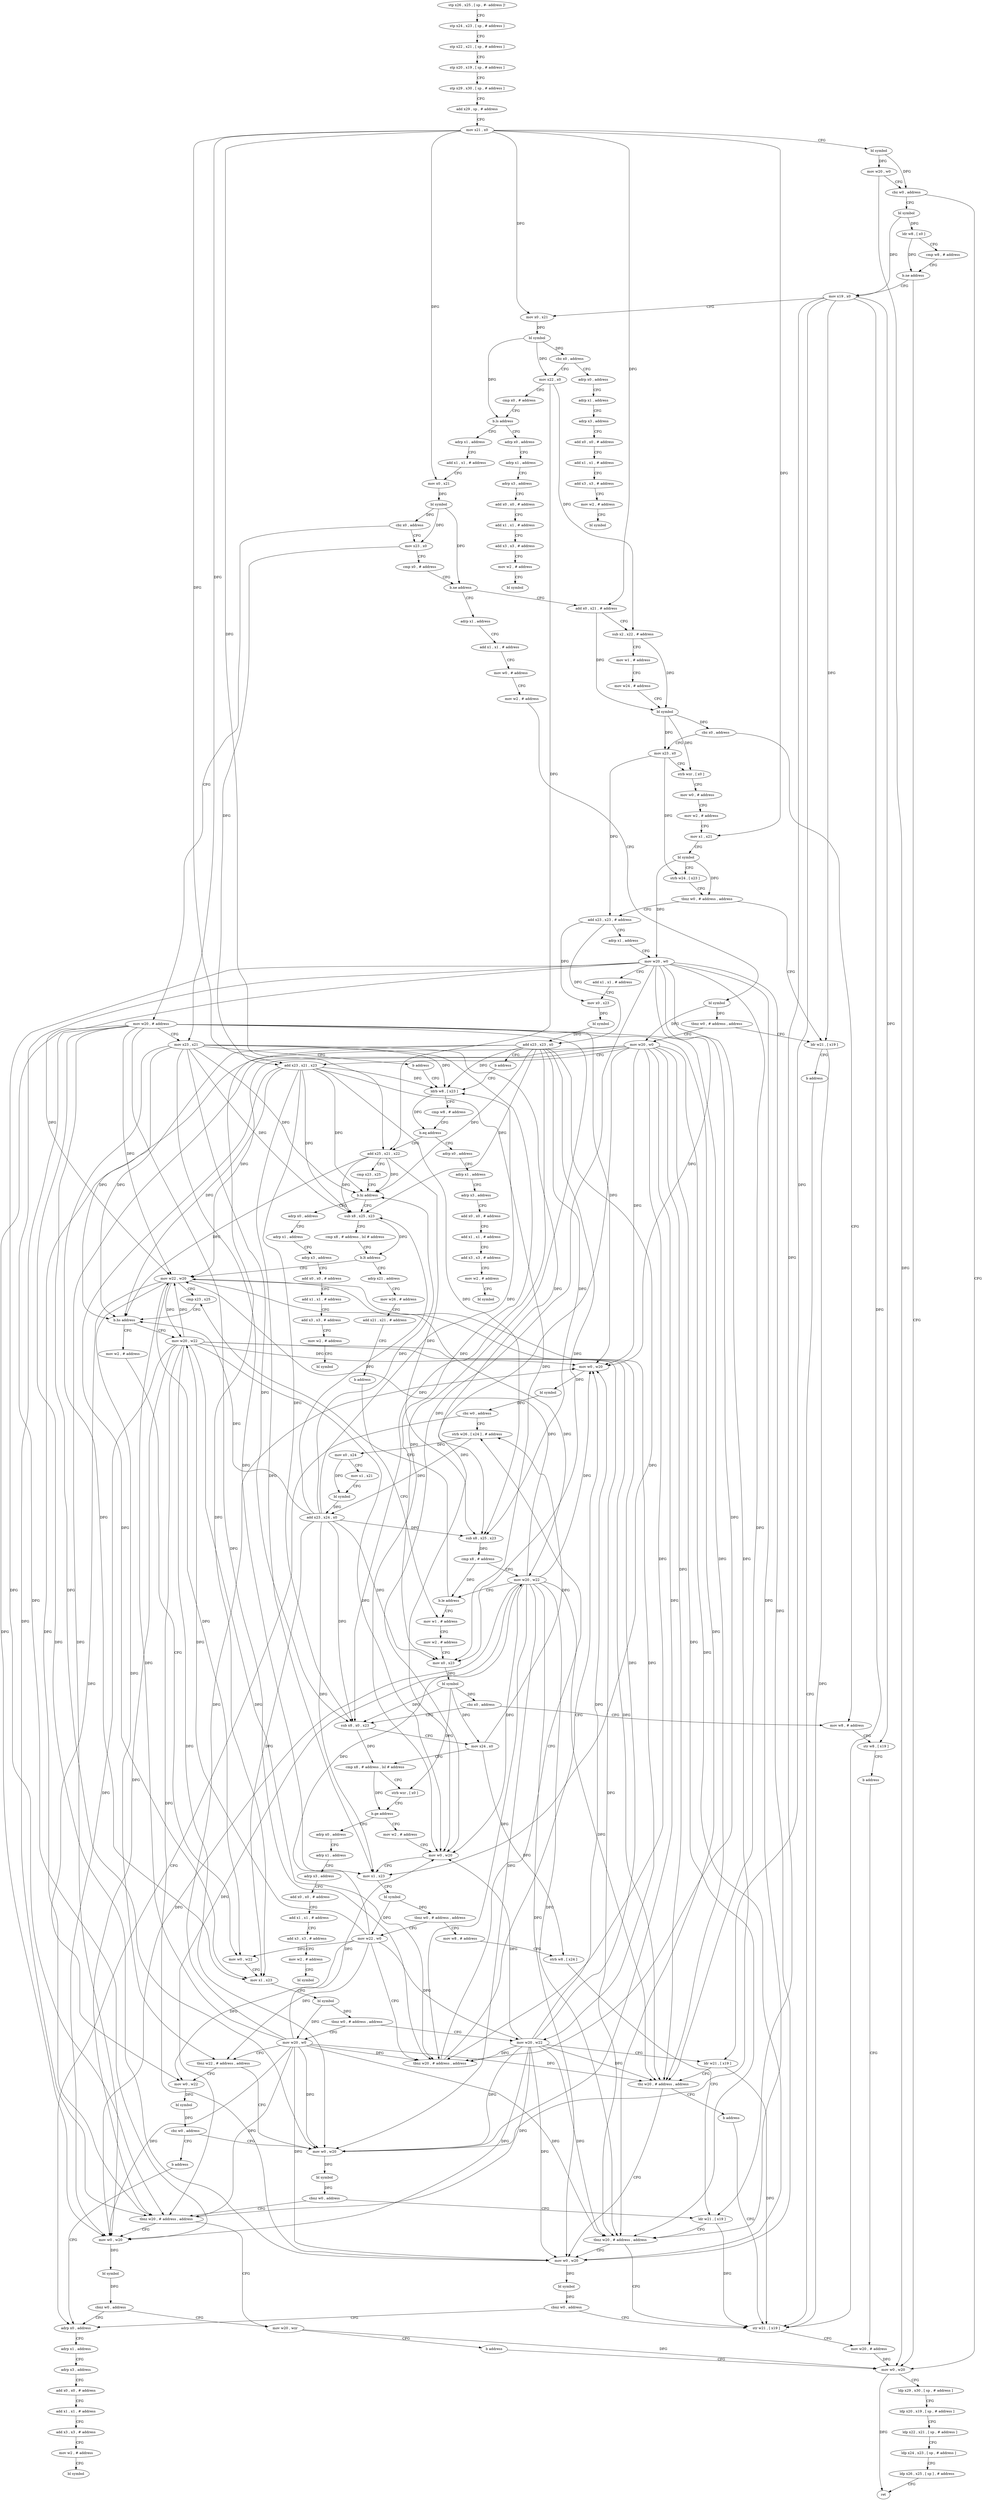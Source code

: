digraph "func" {
"4236832" [label = "stp x26 , x25 , [ sp , #- address ]!" ]
"4236836" [label = "stp x24 , x23 , [ sp , # address ]" ]
"4236840" [label = "stp x22 , x21 , [ sp , # address ]" ]
"4236844" [label = "stp x20 , x19 , [ sp , # address ]" ]
"4236848" [label = "stp x29 , x30 , [ sp , # address ]" ]
"4236852" [label = "add x29 , sp , # address" ]
"4236856" [label = "mov x21 , x0" ]
"4236860" [label = "bl symbol" ]
"4236864" [label = "mov w20 , w0" ]
"4236868" [label = "cbz w0 , address" ]
"4237432" [label = "mov w0 , w20" ]
"4236872" [label = "bl symbol" ]
"4237436" [label = "ldp x29 , x30 , [ sp , # address ]" ]
"4237440" [label = "ldp x20 , x19 , [ sp , # address ]" ]
"4237444" [label = "ldp x22 , x21 , [ sp , # address ]" ]
"4237448" [label = "ldp x24 , x23 , [ sp , # address ]" ]
"4237452" [label = "ldp x26 , x25 , [ sp ] , # address" ]
"4237456" [label = "ret" ]
"4236876" [label = "ldr w8 , [ x0 ]" ]
"4236880" [label = "cmp w8 , # address" ]
"4236884" [label = "b.ne address" ]
"4236888" [label = "mov x19 , x0" ]
"4236892" [label = "mov x0 , x21" ]
"4236896" [label = "bl symbol" ]
"4236900" [label = "cbz x0 , address" ]
"4237508" [label = "adrp x0 , address" ]
"4236904" [label = "mov x22 , x0" ]
"4237512" [label = "adrp x1 , address" ]
"4237516" [label = "adrp x3 , address" ]
"4237520" [label = "add x0 , x0 , # address" ]
"4237524" [label = "add x1 , x1 , # address" ]
"4237528" [label = "add x3 , x3 , # address" ]
"4237532" [label = "mov w2 , # address" ]
"4237536" [label = "bl symbol" ]
"4236908" [label = "cmp x0 , # address" ]
"4236912" [label = "b.ls address" ]
"4237540" [label = "adrp x0 , address" ]
"4236916" [label = "adrp x1 , address" ]
"4237544" [label = "adrp x1 , address" ]
"4237548" [label = "adrp x3 , address" ]
"4237552" [label = "add x0 , x0 , # address" ]
"4237556" [label = "add x1 , x1 , # address" ]
"4237560" [label = "add x3 , x3 , # address" ]
"4237564" [label = "mov w2 , # address" ]
"4237568" [label = "bl symbol" ]
"4236920" [label = "add x1 , x1 , # address" ]
"4236924" [label = "mov x0 , x21" ]
"4236928" [label = "bl symbol" ]
"4236932" [label = "cbz x0 , address" ]
"4237036" [label = "mov w20 , # address" ]
"4236936" [label = "mov x23 , x0" ]
"4237040" [label = "mov x23 , x21" ]
"4237044" [label = "b address" ]
"4237080" [label = "ldrb w8 , [ x23 ]" ]
"4236940" [label = "cmp x0 , # address" ]
"4236944" [label = "b.ne address" ]
"4237048" [label = "adrp x1 , address" ]
"4236948" [label = "add x0 , x21 , # address" ]
"4237084" [label = "cmp w8 , # address" ]
"4237088" [label = "b.eq address" ]
"4237572" [label = "adrp x0 , address" ]
"4237092" [label = "add x25 , x21 , x22" ]
"4237052" [label = "add x1 , x1 , # address" ]
"4237056" [label = "mov w0 , # address" ]
"4237060" [label = "mov w2 , # address" ]
"4237064" [label = "bl symbol" ]
"4237068" [label = "tbnz w0 , # address , address" ]
"4237388" [label = "ldr w21 , [ x19 ]" ]
"4237072" [label = "mov w20 , w0" ]
"4236952" [label = "sub x2 , x22 , # address" ]
"4236956" [label = "mov w1 , # address" ]
"4236960" [label = "mov w24 , # address" ]
"4236964" [label = "bl symbol" ]
"4236968" [label = "cbz x0 , address" ]
"4237336" [label = "mov w8 , # address" ]
"4236972" [label = "mov x23 , x0" ]
"4237576" [label = "adrp x1 , address" ]
"4237580" [label = "adrp x3 , address" ]
"4237584" [label = "add x0 , x0 , # address" ]
"4237588" [label = "add x1 , x1 , # address" ]
"4237592" [label = "add x3 , x3 , # address" ]
"4237596" [label = "mov w2 , # address" ]
"4237600" [label = "bl symbol" ]
"4237096" [label = "cmp x23 , x25" ]
"4237100" [label = "b.hi address" ]
"4237604" [label = "adrp x0 , address" ]
"4237104" [label = "sub x8 , x25 , x23" ]
"4237392" [label = "b address" ]
"4237424" [label = "str w21 , [ x19 ]" ]
"4237076" [label = "add x23 , x21 , x23" ]
"4237340" [label = "str w8 , [ x19 ]" ]
"4237344" [label = "b address" ]
"4237428" [label = "mov w20 , # address" ]
"4236976" [label = "strb wzr , [ x0 ]" ]
"4236980" [label = "mov w0 , # address" ]
"4236984" [label = "mov w2 , # address" ]
"4236988" [label = "mov x1 , x21" ]
"4236992" [label = "bl symbol" ]
"4236996" [label = "strb w24 , [ x23 ]" ]
"4237000" [label = "tbnz w0 , # address , address" ]
"4237004" [label = "add x23 , x23 , # address" ]
"4237608" [label = "adrp x1 , address" ]
"4237612" [label = "adrp x3 , address" ]
"4237616" [label = "add x0 , x0 , # address" ]
"4237620" [label = "add x1 , x1 , # address" ]
"4237624" [label = "add x3 , x3 , # address" ]
"4237628" [label = "mov w2 , # address" ]
"4237632" [label = "bl symbol" ]
"4237108" [label = "cmp x8 , # address , lsl # address" ]
"4237112" [label = "b.lt address" ]
"4237280" [label = "mov w22 , w20" ]
"4237116" [label = "adrp x21 , address" ]
"4237008" [label = "adrp x1 , address" ]
"4237012" [label = "mov w20 , w0" ]
"4237016" [label = "add x1 , x1 , # address" ]
"4237020" [label = "mov x0 , x23" ]
"4237024" [label = "bl symbol" ]
"4237028" [label = "add x23 , x23 , x0" ]
"4237032" [label = "b address" ]
"4237284" [label = "cmp x23 , x25" ]
"4237120" [label = "mov w26 , # address" ]
"4237124" [label = "add x21 , x21 , # address" ]
"4237128" [label = "b address" ]
"4237168" [label = "mov w1 , # address" ]
"4237348" [label = "mov w20 , w22" ]
"4237352" [label = "mov w0 , w20" ]
"4237292" [label = "mov w2 , # address" ]
"4237296" [label = "mov w0 , w22" ]
"4237300" [label = "mov x1 , x23" ]
"4237304" [label = "bl symbol" ]
"4237308" [label = "tbnz w0 , # address , address" ]
"4237460" [label = "mov w20 , w22" ]
"4237312" [label = "mov w20 , w0" ]
"4237172" [label = "mov w2 , # address" ]
"4237176" [label = "mov x0 , x23" ]
"4237180" [label = "bl symbol" ]
"4237184" [label = "cbz x0 , address" ]
"4237188" [label = "sub x8 , x0 , x23" ]
"4237404" [label = "ldr w21 , [ x19 ]" ]
"4237408" [label = "tbnz w20 , # address , address" ]
"4237412" [label = "mov w0 , w20" ]
"4237364" [label = "tbnz w20 , # address , address" ]
"4237380" [label = "mov w20 , wzr" ]
"4237368" [label = "mov w0 , w20" ]
"4237464" [label = "ldr w21 , [ x19 ]" ]
"4237468" [label = "tbz w20 , # address , address" ]
"4237472" [label = "b address" ]
"4237316" [label = "tbnz w22 , # address , address" ]
"4237320" [label = "mov w0 , w22" ]
"4237192" [label = "mov x24 , x0" ]
"4237196" [label = "cmp x8 , # address , lsl # address" ]
"4237200" [label = "strb wzr , [ x0 ]" ]
"4237204" [label = "b.ge address" ]
"4237476" [label = "adrp x0 , address" ]
"4237208" [label = "mov w2 , # address" ]
"4237416" [label = "bl symbol" ]
"4237420" [label = "cbnz w0 , address" ]
"4237248" [label = "adrp x0 , address" ]
"4237384" [label = "b address" ]
"4237372" [label = "bl symbol" ]
"4237376" [label = "cbnz w0 , address" ]
"4237356" [label = "bl symbol" ]
"4237360" [label = "cbnz w0 , address" ]
"4237324" [label = "bl symbol" ]
"4237328" [label = "cbz w0 , address" ]
"4237332" [label = "b address" ]
"4237480" [label = "adrp x1 , address" ]
"4237484" [label = "adrp x3 , address" ]
"4237488" [label = "add x0 , x0 , # address" ]
"4237492" [label = "add x1 , x1 , # address" ]
"4237496" [label = "add x3 , x3 , # address" ]
"4237500" [label = "mov w2 , # address" ]
"4237504" [label = "bl symbol" ]
"4237212" [label = "mov w0 , w20" ]
"4237216" [label = "mov x1 , x23" ]
"4237220" [label = "bl symbol" ]
"4237224" [label = "tbnz w0 , # address , address" ]
"4237396" [label = "mov w8 , # address" ]
"4237228" [label = "mov w22 , w0" ]
"4237252" [label = "adrp x1 , address" ]
"4237256" [label = "adrp x3 , address" ]
"4237260" [label = "add x0 , x0 , # address" ]
"4237264" [label = "add x1 , x1 , # address" ]
"4237268" [label = "add x3 , x3 , # address" ]
"4237272" [label = "mov w2 , # address" ]
"4237276" [label = "bl symbol" ]
"4237400" [label = "strb w8 , [ x24 ]" ]
"4237232" [label = "tbnz w20 , # address , address" ]
"4237132" [label = "strb w26 , [ x24 ] , # address" ]
"4237236" [label = "mov w0 , w20" ]
"4237136" [label = "mov x0 , x24" ]
"4237140" [label = "mov x1 , x21" ]
"4237144" [label = "bl symbol" ]
"4237148" [label = "add x23 , x24 , x0" ]
"4237152" [label = "sub x8 , x25 , x23" ]
"4237156" [label = "cmp x8 , # address" ]
"4237160" [label = "mov w20 , w22" ]
"4237164" [label = "b.le address" ]
"4237240" [label = "bl symbol" ]
"4237244" [label = "cbz w0 , address" ]
"4237288" [label = "b.hs address" ]
"4236832" -> "4236836" [ label = "CFG" ]
"4236836" -> "4236840" [ label = "CFG" ]
"4236840" -> "4236844" [ label = "CFG" ]
"4236844" -> "4236848" [ label = "CFG" ]
"4236848" -> "4236852" [ label = "CFG" ]
"4236852" -> "4236856" [ label = "CFG" ]
"4236856" -> "4236860" [ label = "CFG" ]
"4236856" -> "4236892" [ label = "DFG" ]
"4236856" -> "4236924" [ label = "DFG" ]
"4236856" -> "4237040" [ label = "DFG" ]
"4236856" -> "4236948" [ label = "DFG" ]
"4236856" -> "4237092" [ label = "DFG" ]
"4236856" -> "4237076" [ label = "DFG" ]
"4236856" -> "4236988" [ label = "DFG" ]
"4236860" -> "4236864" [ label = "DFG" ]
"4236860" -> "4236868" [ label = "DFG" ]
"4236864" -> "4236868" [ label = "CFG" ]
"4236864" -> "4237432" [ label = "DFG" ]
"4236868" -> "4237432" [ label = "CFG" ]
"4236868" -> "4236872" [ label = "CFG" ]
"4237432" -> "4237436" [ label = "CFG" ]
"4237432" -> "4237456" [ label = "DFG" ]
"4236872" -> "4236876" [ label = "DFG" ]
"4236872" -> "4236888" [ label = "DFG" ]
"4237436" -> "4237440" [ label = "CFG" ]
"4237440" -> "4237444" [ label = "CFG" ]
"4237444" -> "4237448" [ label = "CFG" ]
"4237448" -> "4237452" [ label = "CFG" ]
"4237452" -> "4237456" [ label = "CFG" ]
"4236876" -> "4236880" [ label = "CFG" ]
"4236876" -> "4236884" [ label = "DFG" ]
"4236880" -> "4236884" [ label = "CFG" ]
"4236884" -> "4237432" [ label = "CFG" ]
"4236884" -> "4236888" [ label = "CFG" ]
"4236888" -> "4236892" [ label = "CFG" ]
"4236888" -> "4237388" [ label = "DFG" ]
"4236888" -> "4237340" [ label = "DFG" ]
"4236888" -> "4237424" [ label = "DFG" ]
"4236888" -> "4237464" [ label = "DFG" ]
"4236888" -> "4237404" [ label = "DFG" ]
"4236892" -> "4236896" [ label = "DFG" ]
"4236896" -> "4236900" [ label = "DFG" ]
"4236896" -> "4236904" [ label = "DFG" ]
"4236896" -> "4236912" [ label = "DFG" ]
"4236900" -> "4237508" [ label = "CFG" ]
"4236900" -> "4236904" [ label = "CFG" ]
"4237508" -> "4237512" [ label = "CFG" ]
"4236904" -> "4236908" [ label = "CFG" ]
"4236904" -> "4236952" [ label = "DFG" ]
"4236904" -> "4237092" [ label = "DFG" ]
"4237512" -> "4237516" [ label = "CFG" ]
"4237516" -> "4237520" [ label = "CFG" ]
"4237520" -> "4237524" [ label = "CFG" ]
"4237524" -> "4237528" [ label = "CFG" ]
"4237528" -> "4237532" [ label = "CFG" ]
"4237532" -> "4237536" [ label = "CFG" ]
"4236908" -> "4236912" [ label = "CFG" ]
"4236912" -> "4237540" [ label = "CFG" ]
"4236912" -> "4236916" [ label = "CFG" ]
"4237540" -> "4237544" [ label = "CFG" ]
"4236916" -> "4236920" [ label = "CFG" ]
"4237544" -> "4237548" [ label = "CFG" ]
"4237548" -> "4237552" [ label = "CFG" ]
"4237552" -> "4237556" [ label = "CFG" ]
"4237556" -> "4237560" [ label = "CFG" ]
"4237560" -> "4237564" [ label = "CFG" ]
"4237564" -> "4237568" [ label = "CFG" ]
"4236920" -> "4236924" [ label = "CFG" ]
"4236924" -> "4236928" [ label = "DFG" ]
"4236928" -> "4236932" [ label = "DFG" ]
"4236928" -> "4236936" [ label = "DFG" ]
"4236928" -> "4236944" [ label = "DFG" ]
"4236932" -> "4237036" [ label = "CFG" ]
"4236932" -> "4236936" [ label = "CFG" ]
"4237036" -> "4237040" [ label = "CFG" ]
"4237036" -> "4237280" [ label = "DFG" ]
"4237036" -> "4237352" [ label = "DFG" ]
"4237036" -> "4237468" [ label = "DFG" ]
"4237036" -> "4237212" [ label = "DFG" ]
"4237036" -> "4237408" [ label = "DFG" ]
"4237036" -> "4237364" [ label = "DFG" ]
"4237036" -> "4237412" [ label = "DFG" ]
"4237036" -> "4237232" [ label = "DFG" ]
"4237036" -> "4237368" [ label = "DFG" ]
"4237036" -> "4237236" [ label = "DFG" ]
"4236936" -> "4236940" [ label = "CFG" ]
"4236936" -> "4237076" [ label = "DFG" ]
"4237040" -> "4237044" [ label = "CFG" ]
"4237040" -> "4237080" [ label = "DFG" ]
"4237040" -> "4237100" [ label = "DFG" ]
"4237040" -> "4237104" [ label = "DFG" ]
"4237040" -> "4237288" [ label = "DFG" ]
"4237040" -> "4237176" [ label = "DFG" ]
"4237040" -> "4237300" [ label = "DFG" ]
"4237040" -> "4237188" [ label = "DFG" ]
"4237040" -> "4237216" [ label = "DFG" ]
"4237040" -> "4237152" [ label = "DFG" ]
"4237044" -> "4237080" [ label = "CFG" ]
"4237080" -> "4237084" [ label = "CFG" ]
"4237080" -> "4237088" [ label = "DFG" ]
"4236940" -> "4236944" [ label = "CFG" ]
"4236944" -> "4237048" [ label = "CFG" ]
"4236944" -> "4236948" [ label = "CFG" ]
"4237048" -> "4237052" [ label = "CFG" ]
"4236948" -> "4236952" [ label = "CFG" ]
"4236948" -> "4236964" [ label = "DFG" ]
"4237084" -> "4237088" [ label = "CFG" ]
"4237088" -> "4237572" [ label = "CFG" ]
"4237088" -> "4237092" [ label = "CFG" ]
"4237572" -> "4237576" [ label = "CFG" ]
"4237092" -> "4237096" [ label = "CFG" ]
"4237092" -> "4237100" [ label = "DFG" ]
"4237092" -> "4237104" [ label = "DFG" ]
"4237092" -> "4237288" [ label = "DFG" ]
"4237092" -> "4237152" [ label = "DFG" ]
"4237052" -> "4237056" [ label = "CFG" ]
"4237056" -> "4237060" [ label = "CFG" ]
"4237060" -> "4237064" [ label = "CFG" ]
"4237064" -> "4237068" [ label = "DFG" ]
"4237064" -> "4237072" [ label = "DFG" ]
"4237068" -> "4237388" [ label = "CFG" ]
"4237068" -> "4237072" [ label = "CFG" ]
"4237388" -> "4237392" [ label = "CFG" ]
"4237388" -> "4237424" [ label = "DFG" ]
"4237072" -> "4237076" [ label = "CFG" ]
"4237072" -> "4237280" [ label = "DFG" ]
"4237072" -> "4237352" [ label = "DFG" ]
"4237072" -> "4237468" [ label = "DFG" ]
"4237072" -> "4237212" [ label = "DFG" ]
"4237072" -> "4237408" [ label = "DFG" ]
"4237072" -> "4237364" [ label = "DFG" ]
"4237072" -> "4237412" [ label = "DFG" ]
"4237072" -> "4237232" [ label = "DFG" ]
"4237072" -> "4237368" [ label = "DFG" ]
"4237072" -> "4237236" [ label = "DFG" ]
"4236952" -> "4236956" [ label = "CFG" ]
"4236952" -> "4236964" [ label = "DFG" ]
"4236956" -> "4236960" [ label = "CFG" ]
"4236960" -> "4236964" [ label = "CFG" ]
"4236964" -> "4236968" [ label = "DFG" ]
"4236964" -> "4236972" [ label = "DFG" ]
"4236964" -> "4236976" [ label = "DFG" ]
"4236968" -> "4237336" [ label = "CFG" ]
"4236968" -> "4236972" [ label = "CFG" ]
"4237336" -> "4237340" [ label = "CFG" ]
"4236972" -> "4236976" [ label = "CFG" ]
"4236972" -> "4236996" [ label = "DFG" ]
"4236972" -> "4237004" [ label = "DFG" ]
"4237576" -> "4237580" [ label = "CFG" ]
"4237580" -> "4237584" [ label = "CFG" ]
"4237584" -> "4237588" [ label = "CFG" ]
"4237588" -> "4237592" [ label = "CFG" ]
"4237592" -> "4237596" [ label = "CFG" ]
"4237596" -> "4237600" [ label = "CFG" ]
"4237096" -> "4237100" [ label = "CFG" ]
"4237100" -> "4237604" [ label = "CFG" ]
"4237100" -> "4237104" [ label = "CFG" ]
"4237604" -> "4237608" [ label = "CFG" ]
"4237104" -> "4237108" [ label = "CFG" ]
"4237104" -> "4237112" [ label = "DFG" ]
"4237392" -> "4237424" [ label = "CFG" ]
"4237424" -> "4237428" [ label = "CFG" ]
"4237076" -> "4237080" [ label = "DFG" ]
"4237076" -> "4237100" [ label = "DFG" ]
"4237076" -> "4237104" [ label = "DFG" ]
"4237076" -> "4237288" [ label = "DFG" ]
"4237076" -> "4237176" [ label = "DFG" ]
"4237076" -> "4237300" [ label = "DFG" ]
"4237076" -> "4237188" [ label = "DFG" ]
"4237076" -> "4237216" [ label = "DFG" ]
"4237076" -> "4237152" [ label = "DFG" ]
"4237340" -> "4237344" [ label = "CFG" ]
"4237344" -> "4237428" [ label = "CFG" ]
"4237428" -> "4237432" [ label = "DFG" ]
"4236976" -> "4236980" [ label = "CFG" ]
"4236980" -> "4236984" [ label = "CFG" ]
"4236984" -> "4236988" [ label = "CFG" ]
"4236988" -> "4236992" [ label = "CFG" ]
"4236992" -> "4236996" [ label = "CFG" ]
"4236992" -> "4237000" [ label = "DFG" ]
"4236992" -> "4237012" [ label = "DFG" ]
"4236996" -> "4237000" [ label = "CFG" ]
"4237000" -> "4237388" [ label = "CFG" ]
"4237000" -> "4237004" [ label = "CFG" ]
"4237004" -> "4237008" [ label = "CFG" ]
"4237004" -> "4237020" [ label = "DFG" ]
"4237004" -> "4237028" [ label = "DFG" ]
"4237608" -> "4237612" [ label = "CFG" ]
"4237612" -> "4237616" [ label = "CFG" ]
"4237616" -> "4237620" [ label = "CFG" ]
"4237620" -> "4237624" [ label = "CFG" ]
"4237624" -> "4237628" [ label = "CFG" ]
"4237628" -> "4237632" [ label = "CFG" ]
"4237108" -> "4237112" [ label = "CFG" ]
"4237112" -> "4237280" [ label = "CFG" ]
"4237112" -> "4237116" [ label = "CFG" ]
"4237280" -> "4237284" [ label = "CFG" ]
"4237280" -> "4237348" [ label = "DFG" ]
"4237280" -> "4237296" [ label = "DFG" ]
"4237280" -> "4237460" [ label = "DFG" ]
"4237280" -> "4237316" [ label = "DFG" ]
"4237280" -> "4237320" [ label = "DFG" ]
"4237280" -> "4237160" [ label = "DFG" ]
"4237116" -> "4237120" [ label = "CFG" ]
"4237008" -> "4237012" [ label = "CFG" ]
"4237012" -> "4237016" [ label = "CFG" ]
"4237012" -> "4237280" [ label = "DFG" ]
"4237012" -> "4237352" [ label = "DFG" ]
"4237012" -> "4237468" [ label = "DFG" ]
"4237012" -> "4237212" [ label = "DFG" ]
"4237012" -> "4237408" [ label = "DFG" ]
"4237012" -> "4237364" [ label = "DFG" ]
"4237012" -> "4237412" [ label = "DFG" ]
"4237012" -> "4237232" [ label = "DFG" ]
"4237012" -> "4237368" [ label = "DFG" ]
"4237012" -> "4237236" [ label = "DFG" ]
"4237016" -> "4237020" [ label = "CFG" ]
"4237020" -> "4237024" [ label = "DFG" ]
"4237024" -> "4237028" [ label = "DFG" ]
"4237028" -> "4237032" [ label = "CFG" ]
"4237028" -> "4237080" [ label = "DFG" ]
"4237028" -> "4237104" [ label = "DFG" ]
"4237028" -> "4237100" [ label = "DFG" ]
"4237028" -> "4237288" [ label = "DFG" ]
"4237028" -> "4237176" [ label = "DFG" ]
"4237028" -> "4237300" [ label = "DFG" ]
"4237028" -> "4237188" [ label = "DFG" ]
"4237028" -> "4237216" [ label = "DFG" ]
"4237028" -> "4237152" [ label = "DFG" ]
"4237032" -> "4237080" [ label = "CFG" ]
"4237284" -> "4237288" [ label = "CFG" ]
"4237120" -> "4237124" [ label = "CFG" ]
"4237124" -> "4237128" [ label = "CFG" ]
"4237128" -> "4237168" [ label = "CFG" ]
"4237168" -> "4237172" [ label = "CFG" ]
"4237348" -> "4237352" [ label = "DFG" ]
"4237348" -> "4237280" [ label = "DFG" ]
"4237348" -> "4237468" [ label = "DFG" ]
"4237348" -> "4237212" [ label = "DFG" ]
"4237348" -> "4237408" [ label = "DFG" ]
"4237348" -> "4237364" [ label = "DFG" ]
"4237348" -> "4237412" [ label = "DFG" ]
"4237348" -> "4237232" [ label = "DFG" ]
"4237348" -> "4237368" [ label = "DFG" ]
"4237348" -> "4237236" [ label = "DFG" ]
"4237352" -> "4237356" [ label = "DFG" ]
"4237292" -> "4237296" [ label = "CFG" ]
"4237296" -> "4237300" [ label = "CFG" ]
"4237300" -> "4237304" [ label = "CFG" ]
"4237304" -> "4237308" [ label = "DFG" ]
"4237304" -> "4237312" [ label = "DFG" ]
"4237308" -> "4237460" [ label = "CFG" ]
"4237308" -> "4237312" [ label = "CFG" ]
"4237460" -> "4237464" [ label = "CFG" ]
"4237460" -> "4237280" [ label = "DFG" ]
"4237460" -> "4237352" [ label = "DFG" ]
"4237460" -> "4237468" [ label = "DFG" ]
"4237460" -> "4237212" [ label = "DFG" ]
"4237460" -> "4237408" [ label = "DFG" ]
"4237460" -> "4237364" [ label = "DFG" ]
"4237460" -> "4237412" [ label = "DFG" ]
"4237460" -> "4237232" [ label = "DFG" ]
"4237460" -> "4237368" [ label = "DFG" ]
"4237460" -> "4237236" [ label = "DFG" ]
"4237312" -> "4237316" [ label = "CFG" ]
"4237312" -> "4237280" [ label = "DFG" ]
"4237312" -> "4237352" [ label = "DFG" ]
"4237312" -> "4237468" [ label = "DFG" ]
"4237312" -> "4237212" [ label = "DFG" ]
"4237312" -> "4237408" [ label = "DFG" ]
"4237312" -> "4237364" [ label = "DFG" ]
"4237312" -> "4237412" [ label = "DFG" ]
"4237312" -> "4237232" [ label = "DFG" ]
"4237312" -> "4237368" [ label = "DFG" ]
"4237312" -> "4237236" [ label = "DFG" ]
"4237172" -> "4237176" [ label = "CFG" ]
"4237176" -> "4237180" [ label = "DFG" ]
"4237180" -> "4237184" [ label = "DFG" ]
"4237180" -> "4237188" [ label = "DFG" ]
"4237180" -> "4237192" [ label = "DFG" ]
"4237180" -> "4237200" [ label = "DFG" ]
"4237184" -> "4237336" [ label = "CFG" ]
"4237184" -> "4237188" [ label = "CFG" ]
"4237188" -> "4237192" [ label = "CFG" ]
"4237188" -> "4237196" [ label = "DFG" ]
"4237404" -> "4237408" [ label = "CFG" ]
"4237404" -> "4237424" [ label = "DFG" ]
"4237408" -> "4237424" [ label = "CFG" ]
"4237408" -> "4237412" [ label = "CFG" ]
"4237412" -> "4237416" [ label = "DFG" ]
"4237364" -> "4237380" [ label = "CFG" ]
"4237364" -> "4237368" [ label = "CFG" ]
"4237380" -> "4237384" [ label = "CFG" ]
"4237380" -> "4237432" [ label = "DFG" ]
"4237368" -> "4237372" [ label = "DFG" ]
"4237464" -> "4237468" [ label = "CFG" ]
"4237464" -> "4237424" [ label = "DFG" ]
"4237468" -> "4237412" [ label = "CFG" ]
"4237468" -> "4237472" [ label = "CFG" ]
"4237472" -> "4237424" [ label = "CFG" ]
"4237316" -> "4237352" [ label = "CFG" ]
"4237316" -> "4237320" [ label = "CFG" ]
"4237320" -> "4237324" [ label = "DFG" ]
"4237192" -> "4237196" [ label = "CFG" ]
"4237192" -> "4237400" [ label = "DFG" ]
"4237192" -> "4237132" [ label = "DFG" ]
"4237196" -> "4237200" [ label = "CFG" ]
"4237196" -> "4237204" [ label = "DFG" ]
"4237200" -> "4237204" [ label = "CFG" ]
"4237204" -> "4237476" [ label = "CFG" ]
"4237204" -> "4237208" [ label = "CFG" ]
"4237476" -> "4237480" [ label = "CFG" ]
"4237208" -> "4237212" [ label = "CFG" ]
"4237416" -> "4237420" [ label = "DFG" ]
"4237420" -> "4237248" [ label = "CFG" ]
"4237420" -> "4237424" [ label = "CFG" ]
"4237248" -> "4237252" [ label = "CFG" ]
"4237384" -> "4237432" [ label = "CFG" ]
"4237372" -> "4237376" [ label = "DFG" ]
"4237376" -> "4237248" [ label = "CFG" ]
"4237376" -> "4237380" [ label = "CFG" ]
"4237356" -> "4237360" [ label = "DFG" ]
"4237360" -> "4237404" [ label = "CFG" ]
"4237360" -> "4237364" [ label = "CFG" ]
"4237324" -> "4237328" [ label = "DFG" ]
"4237328" -> "4237352" [ label = "CFG" ]
"4237328" -> "4237332" [ label = "CFG" ]
"4237332" -> "4237248" [ label = "CFG" ]
"4237480" -> "4237484" [ label = "CFG" ]
"4237484" -> "4237488" [ label = "CFG" ]
"4237488" -> "4237492" [ label = "CFG" ]
"4237492" -> "4237496" [ label = "CFG" ]
"4237496" -> "4237500" [ label = "CFG" ]
"4237500" -> "4237504" [ label = "CFG" ]
"4237212" -> "4237216" [ label = "CFG" ]
"4237216" -> "4237220" [ label = "CFG" ]
"4237220" -> "4237224" [ label = "DFG" ]
"4237220" -> "4237228" [ label = "DFG" ]
"4237224" -> "4237396" [ label = "CFG" ]
"4237224" -> "4237228" [ label = "CFG" ]
"4237396" -> "4237400" [ label = "CFG" ]
"4237228" -> "4237232" [ label = "CFG" ]
"4237228" -> "4237348" [ label = "DFG" ]
"4237228" -> "4237296" [ label = "DFG" ]
"4237228" -> "4237460" [ label = "DFG" ]
"4237228" -> "4237316" [ label = "DFG" ]
"4237228" -> "4237320" [ label = "DFG" ]
"4237228" -> "4237160" [ label = "DFG" ]
"4237252" -> "4237256" [ label = "CFG" ]
"4237256" -> "4237260" [ label = "CFG" ]
"4237260" -> "4237264" [ label = "CFG" ]
"4237264" -> "4237268" [ label = "CFG" ]
"4237268" -> "4237272" [ label = "CFG" ]
"4237272" -> "4237276" [ label = "CFG" ]
"4237400" -> "4237404" [ label = "CFG" ]
"4237232" -> "4237132" [ label = "CFG" ]
"4237232" -> "4237236" [ label = "CFG" ]
"4237132" -> "4237136" [ label = "DFG" ]
"4237132" -> "4237148" [ label = "DFG" ]
"4237236" -> "4237240" [ label = "DFG" ]
"4237136" -> "4237140" [ label = "CFG" ]
"4237136" -> "4237144" [ label = "DFG" ]
"4237140" -> "4237144" [ label = "CFG" ]
"4237144" -> "4237148" [ label = "DFG" ]
"4237148" -> "4237152" [ label = "DFG" ]
"4237148" -> "4237080" [ label = "DFG" ]
"4237148" -> "4237104" [ label = "DFG" ]
"4237148" -> "4237176" [ label = "DFG" ]
"4237148" -> "4237300" [ label = "DFG" ]
"4237148" -> "4237188" [ label = "DFG" ]
"4237148" -> "4237216" [ label = "DFG" ]
"4237148" -> "4237100" [ label = "DFG" ]
"4237148" -> "4237288" [ label = "DFG" ]
"4237152" -> "4237156" [ label = "DFG" ]
"4237156" -> "4237160" [ label = "CFG" ]
"4237156" -> "4237164" [ label = "DFG" ]
"4237160" -> "4237164" [ label = "CFG" ]
"4237160" -> "4237280" [ label = "DFG" ]
"4237160" -> "4237352" [ label = "DFG" ]
"4237160" -> "4237468" [ label = "DFG" ]
"4237160" -> "4237212" [ label = "DFG" ]
"4237160" -> "4237408" [ label = "DFG" ]
"4237160" -> "4237364" [ label = "DFG" ]
"4237160" -> "4237412" [ label = "DFG" ]
"4237160" -> "4237232" [ label = "DFG" ]
"4237160" -> "4237368" [ label = "DFG" ]
"4237160" -> "4237236" [ label = "DFG" ]
"4237164" -> "4237284" [ label = "CFG" ]
"4237164" -> "4237168" [ label = "CFG" ]
"4237240" -> "4237244" [ label = "DFG" ]
"4237244" -> "4237132" [ label = "CFG" ]
"4237244" -> "4237248" [ label = "CFG" ]
"4237288" -> "4237348" [ label = "CFG" ]
"4237288" -> "4237292" [ label = "CFG" ]
}
